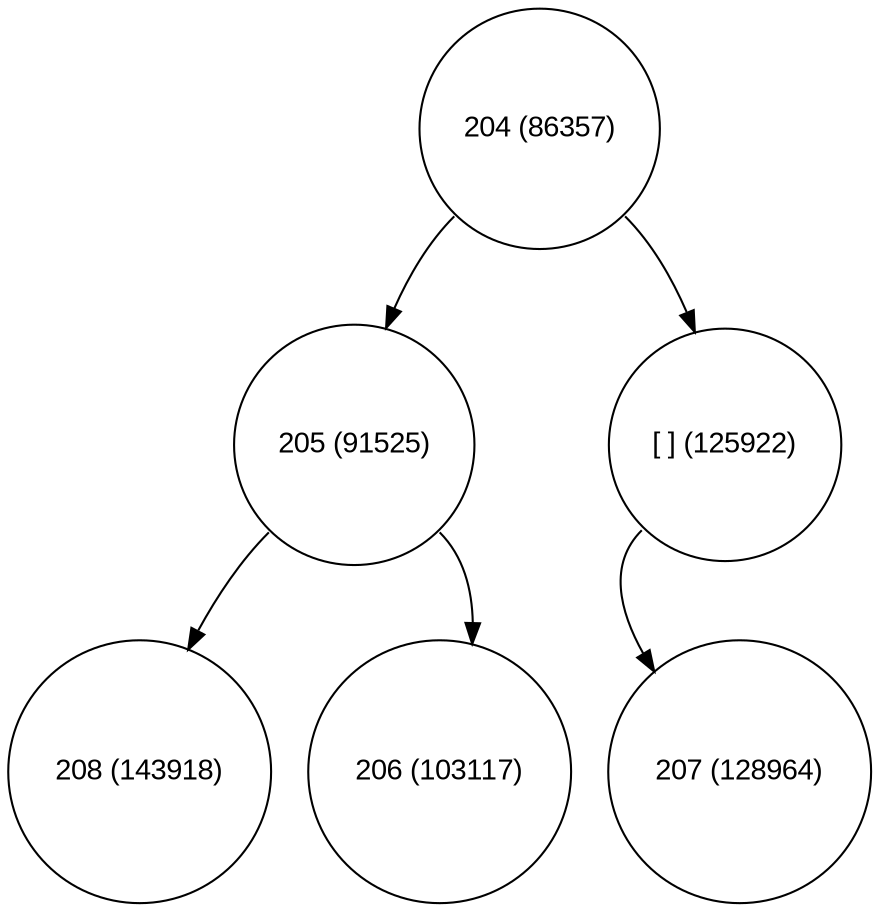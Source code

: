 digraph move_down {
	node [fontname="Arial", shape="circle", width=0.5]; 

	0 [label = "204 (86357)"];
	0:sw -> 1;
	1 [label = "205 (91525)"];
	1:sw -> 3;
	3 [label = "208 (143918)"];
	1:se -> 4;
	4 [label = "206 (103117)"];
	0:se -> 2;
	2 [label = "[ ] (125922)"];
	2:sw -> 5;
	5 [label = "207 (128964)"];
}
